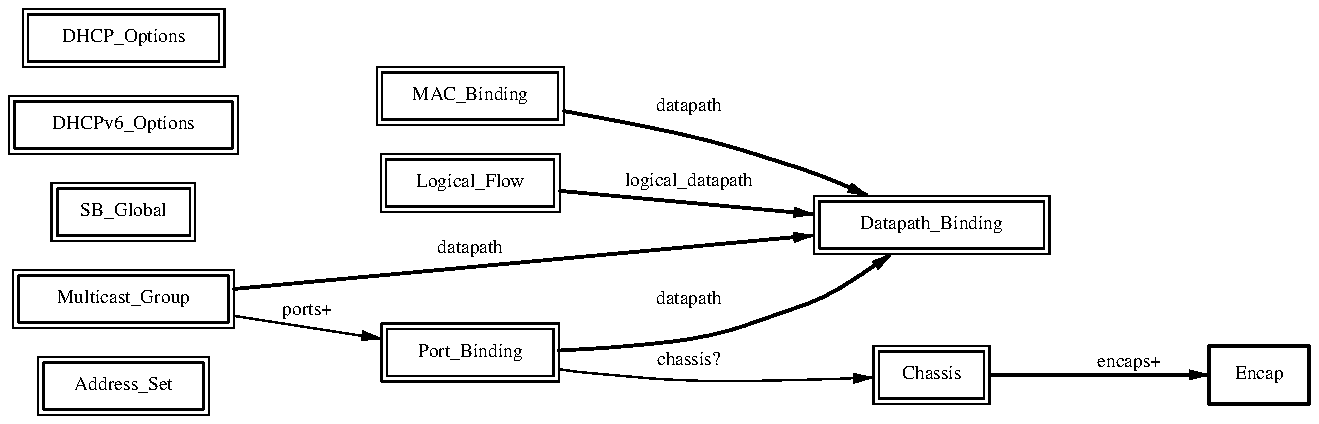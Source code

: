 .ps -3
.PS
linethick = 1;
linethick = 0.5;
box at 0.5725847715,0.1451625 wid 0.85483293 height 0.290325 "Address_Set"
box at 0.5725847715,0.1451625 wid 0.799277374444444 height 0.234769444444444
linethick = 0.5;
box at 4.61291586,0.951627285 wid 1.17744207 height 0.290325 "Datapath_Binding"
box at 4.61291586,0.951627285 wid 1.12188651444444 height 0.234769444444444
linethick = 0.5;
box at 0.5725847715,1.0161375 wid 0.717741465 height 0.290325 "SB_Global"
box at 0.5725847715,1.0161375 wid 0.662185909444444 height 0.234769444444444
linethick = 0.5;
box at 2.30645793,1.1613 wid 0.895188105 height 0.290325 "Logical_Flow"
box at 2.30645793,1.1613 wid 0.839632549444444 height 0.234769444444444
linethick = 0.5;
box at 0.5725847715,0.58065 wid 1.10486082 height 0.290325 "Multicast_Group"
box at 0.5725847715,0.58065 wid 1.04930526444444 height 0.234769444444444
linethick = 0.5;
box at 2.30645793,0.3145206855 wid 0.88711707 height 0.290325 "Port_Binding"
box at 2.30645793,0.3145206855 wid 0.831561514444444 height 0.234769444444444
linethick = 0.5;
box at 4.61291586,0.201613293 wid 0.58065 height 0.290325 "Chassis"
box at 4.61291586,0.201613293 wid 0.525094444444444 height 0.234769444444444
linethick = 1;
box at 6.2501166,0.201613293 wid 0.5000035215 height 0.290325 "Encap"
linethick = 0.5;
box at 2.30645793,1.5967875 wid 0.935485215 height 0.290325 "MAC_Binding"
box at 2.30645793,1.5967875 wid 0.879929659444444 height 0.234769444444444
linethick = 0.5;
box at 0.5725847715,1.451625 wid 1.14515793 height 0.290325 "DHCPv6_Options"
box at 0.5725847715,1.451625 wid 1.08960237444444 height 0.234769444444444
linethick = 0.5;
box at 0.5725847715,1.8871125 wid 1.008066465 height 0.290325 "DHCP_Options"
box at 0.5725847715,1.8871125 wid 0.952510909444444 height 0.234769444444444
linethick = 1;
spline -> from 2.75611329,1.12088676 to 2.75611329,1.12088676 to 3.116871135,1.087847775 to 3.62964315,1.040931255 to 4.02367224,1.004814825
"logical_datapath" at 3.39924123,1.165306485
linethick = 1;
spline -> from 1.125473895,0.630876225 to 1.125473895,0.630876225 to 1.88235117,0.700670355 to 3.24629802,0.82638108 to 4.02262707,0.89791716
"datapath" at 2.30645793,0.834684375
linethick = 0.5;
spline -> from 1.126519065,0.4960783275 to 1.126519065,0.4960783275 to 1.364237175,0.459247698 to 1.63905882,0.4166686335 to 1.862783265,0.382009635
"ports+" at 1.49192211,0.5201636895
linethick = 1;
spline -> from 2.75042292,0.322945917 to 2.75042292,0.322945917 to 3.070535265,0.3404641275 to 3.511713135,0.3885419475 to 3.87909039,0.5161339785 to 4.073433945,0.583611315 to 4.272248505,0.707522025 to 4.41259161,0.806000265
"datapath" at 3.39924123,0.576620289
linethick = 0.5;
spline -> from 2.75274552,0.229716753 to 2.75274552,0.229716753 to 2.808662115,0.221506362 to 2.865217425,0.214468884 to 2.91939207,0.2096785215 to 3.41050584,0.1662459015 to 3.98534934,0.176494374 to 4.320906975,0.188571894
"chassis?" at 3.39924123,0.270164832
linethick = 1;
spline -> from 4.90335699,0.201613293 to 4.90335699,0.201613293 to 5.213598285,0.201613293 to 5.7066282,0.201613293 to 5.99985645,0.201613293
"encaps+" at 5.60083377,0.2620996035
linethick = 1;
spline -> from 2.775681195,1.520315895 to 2.775681195,1.520315895 to 3.09045156,1.462483155 to 3.514732515,1.373295315 to 3.87909039,1.258094355 to 4.018620585,1.21390689 to 4.168312155,1.1531709 to 4.29530031,1.097370435
"datapath" at 3.39924123,1.544354805
.ps +3
.PE
